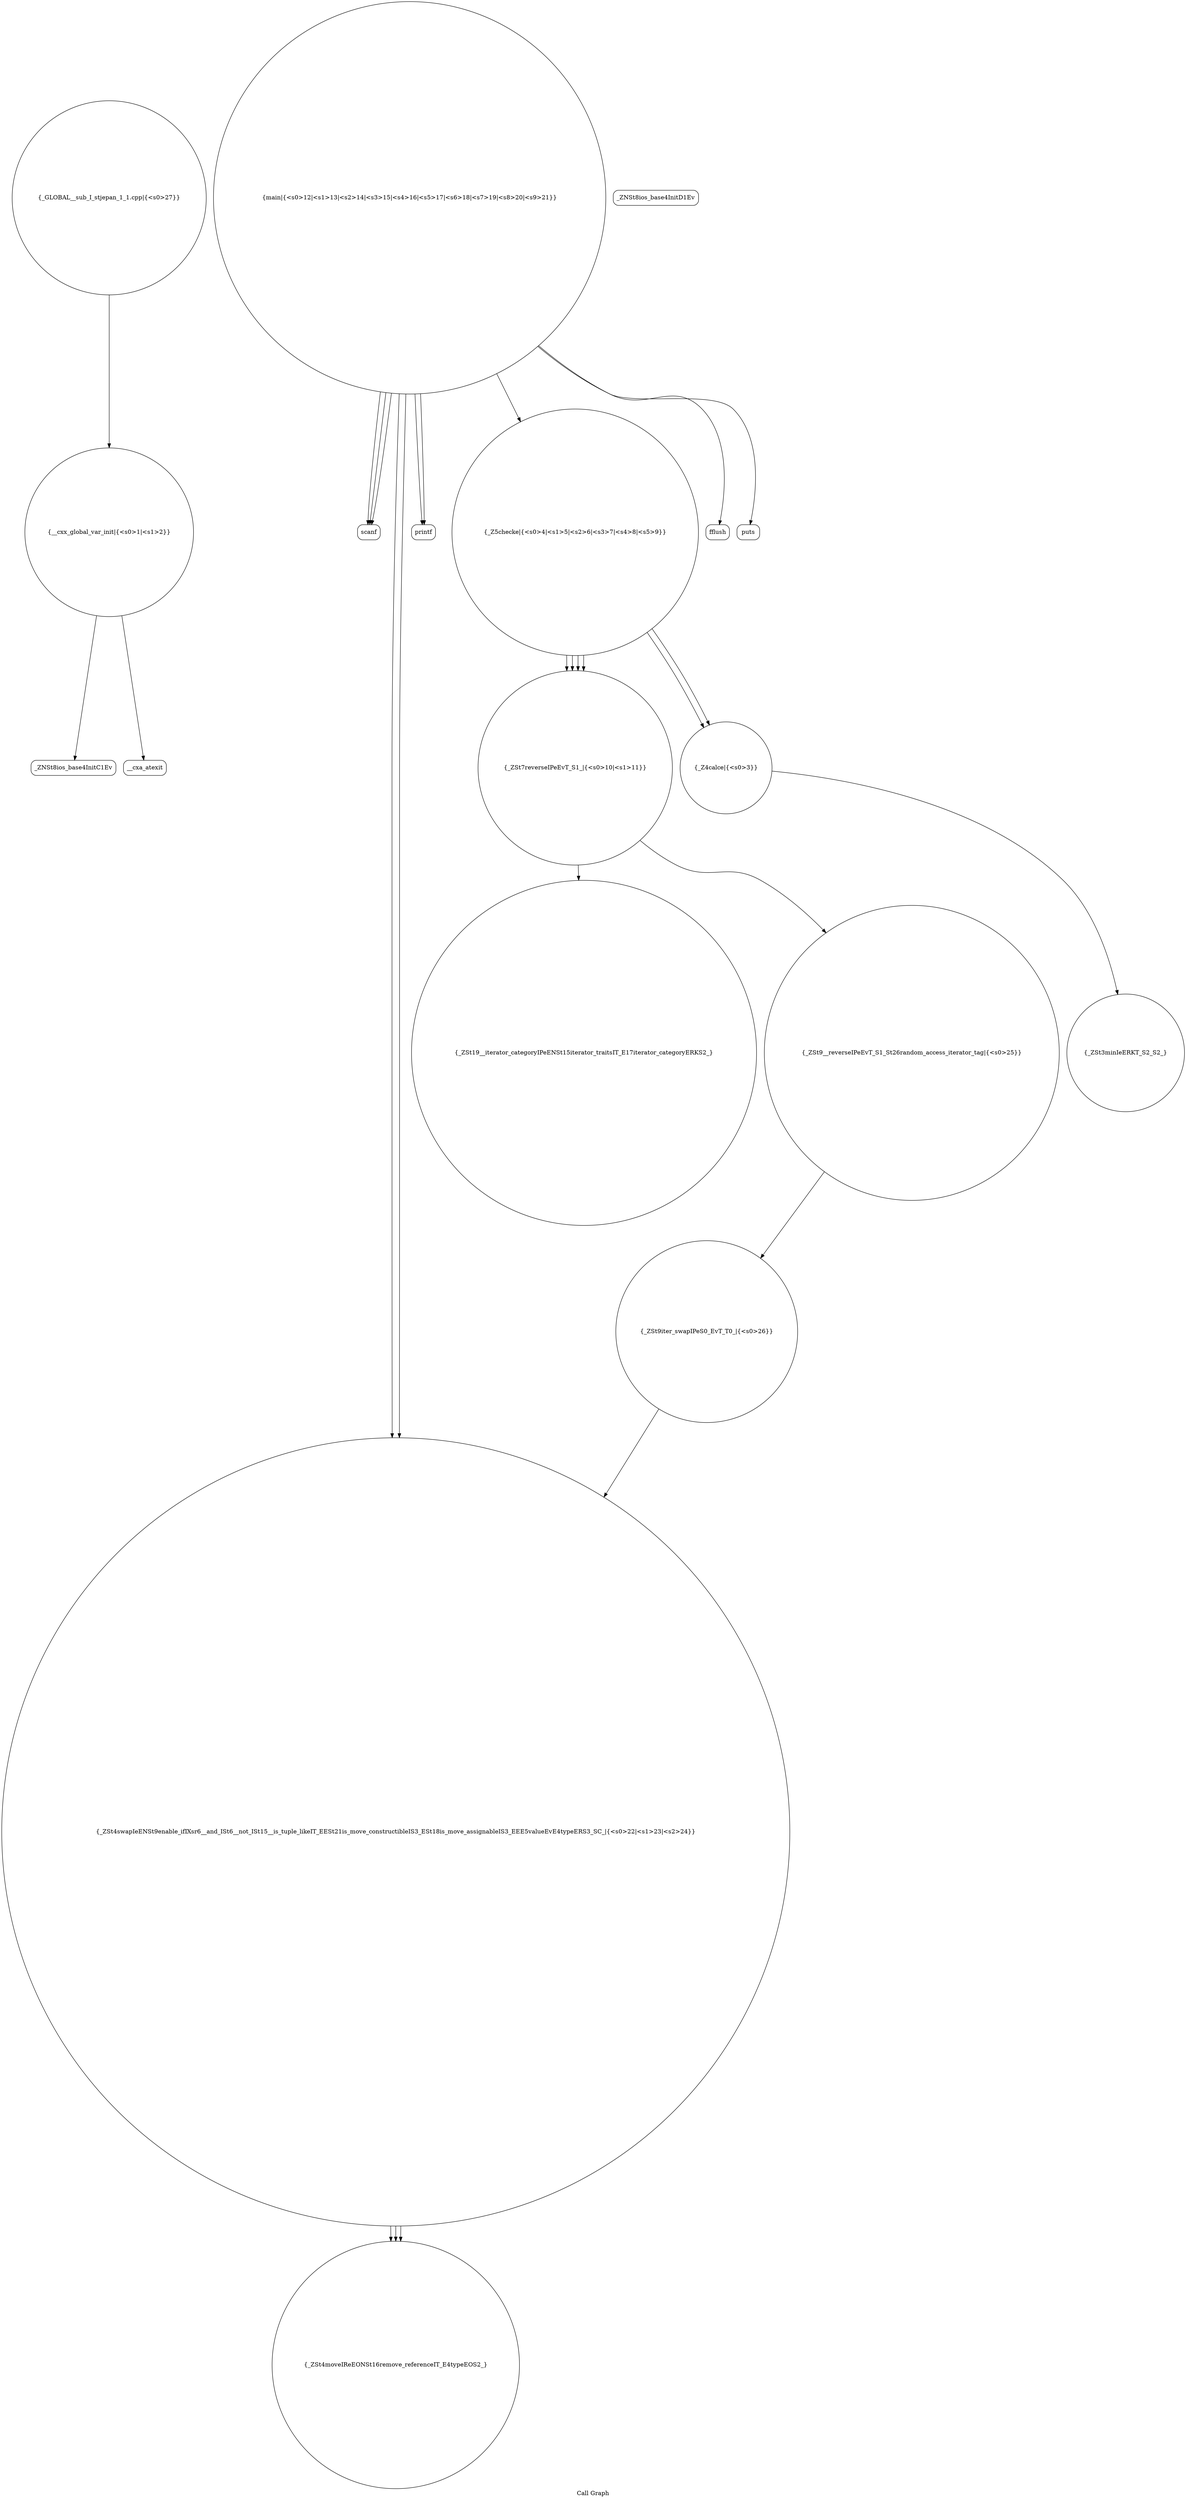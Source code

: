 digraph "Call Graph" {
	label="Call Graph";

	Node0x557b3e66f6e0 [shape=record,shape=circle,label="{__cxx_global_var_init|{<s0>1|<s1>2}}"];
	Node0x557b3e66f6e0:s0 -> Node0x557b3e66fb70[color=black];
	Node0x557b3e66f6e0:s1 -> Node0x557b3e66fc70[color=black];
	Node0x557b3e66fe70 [shape=record,shape=circle,label="{_ZSt7reverseIPeEvT_S1_|{<s0>10|<s1>11}}"];
	Node0x557b3e66fe70:s0 -> Node0x557b3e670270[color=black];
	Node0x557b3e66fe70:s1 -> Node0x557b3e6701f0[color=black];
	Node0x557b3e6701f0 [shape=record,shape=circle,label="{_ZSt9__reverseIPeEvT_S1_St26random_access_iterator_tag|{<s0>25}}"];
	Node0x557b3e6701f0:s0 -> Node0x557b3e6702f0[color=black];
	Node0x557b3e66fbf0 [shape=record,shape=Mrecord,label="{_ZNSt8ios_base4InitD1Ev}"];
	Node0x557b3e66ff70 [shape=record,shape=Mrecord,label="{scanf}"];
	Node0x557b3e6702f0 [shape=record,shape=circle,label="{_ZSt9iter_swapIPeS0_EvT_T0_|{<s0>26}}"];
	Node0x557b3e6702f0:s0 -> Node0x557b3e66fff0[color=black];
	Node0x557b3e66fcf0 [shape=record,shape=circle,label="{_Z4calce|{<s0>3}}"];
	Node0x557b3e66fcf0:s0 -> Node0x557b3e66fd70[color=black];
	Node0x557b3e670070 [shape=record,shape=Mrecord,label="{printf}"];
	Node0x557b3e6703f0 [shape=record,shape=circle,label="{_GLOBAL__sub_I_stjepan_1_1.cpp|{<s0>27}}"];
	Node0x557b3e6703f0:s0 -> Node0x557b3e66f6e0[color=black];
	Node0x557b3e66fdf0 [shape=record,shape=circle,label="{_Z5checke|{<s0>4|<s1>5|<s2>6|<s3>7|<s4>8|<s5>9}}"];
	Node0x557b3e66fdf0:s0 -> Node0x557b3e66fcf0[color=black];
	Node0x557b3e66fdf0:s1 -> Node0x557b3e66fe70[color=black];
	Node0x557b3e66fdf0:s2 -> Node0x557b3e66fe70[color=black];
	Node0x557b3e66fdf0:s3 -> Node0x557b3e66fcf0[color=black];
	Node0x557b3e66fdf0:s4 -> Node0x557b3e66fe70[color=black];
	Node0x557b3e66fdf0:s5 -> Node0x557b3e66fe70[color=black];
	Node0x557b3e670170 [shape=record,shape=Mrecord,label="{fflush}"];
	Node0x557b3e66fb70 [shape=record,shape=Mrecord,label="{_ZNSt8ios_base4InitC1Ev}"];
	Node0x557b3e66fef0 [shape=record,shape=circle,label="{main|{<s0>12|<s1>13|<s2>14|<s3>15|<s4>16|<s5>17|<s6>18|<s7>19|<s8>20|<s9>21}}"];
	Node0x557b3e66fef0:s0 -> Node0x557b3e66ff70[color=black];
	Node0x557b3e66fef0:s1 -> Node0x557b3e66ff70[color=black];
	Node0x557b3e66fef0:s2 -> Node0x557b3e66ff70[color=black];
	Node0x557b3e66fef0:s3 -> Node0x557b3e66fff0[color=black];
	Node0x557b3e66fef0:s4 -> Node0x557b3e66fff0[color=black];
	Node0x557b3e66fef0:s5 -> Node0x557b3e670070[color=black];
	Node0x557b3e66fef0:s6 -> Node0x557b3e6700f0[color=black];
	Node0x557b3e66fef0:s7 -> Node0x557b3e66fdf0[color=black];
	Node0x557b3e66fef0:s8 -> Node0x557b3e670070[color=black];
	Node0x557b3e66fef0:s9 -> Node0x557b3e670170[color=black];
	Node0x557b3e670270 [shape=record,shape=circle,label="{_ZSt19__iterator_categoryIPeENSt15iterator_traitsIT_E17iterator_categoryERKS2_}"];
	Node0x557b3e66fc70 [shape=record,shape=Mrecord,label="{__cxa_atexit}"];
	Node0x557b3e66fff0 [shape=record,shape=circle,label="{_ZSt4swapIeENSt9enable_ifIXsr6__and_ISt6__not_ISt15__is_tuple_likeIT_EESt21is_move_constructibleIS3_ESt18is_move_assignableIS3_EEE5valueEvE4typeERS3_SC_|{<s0>22|<s1>23|<s2>24}}"];
	Node0x557b3e66fff0:s0 -> Node0x557b3e670370[color=black];
	Node0x557b3e66fff0:s1 -> Node0x557b3e670370[color=black];
	Node0x557b3e66fff0:s2 -> Node0x557b3e670370[color=black];
	Node0x557b3e670370 [shape=record,shape=circle,label="{_ZSt4moveIReEONSt16remove_referenceIT_E4typeEOS2_}"];
	Node0x557b3e66fd70 [shape=record,shape=circle,label="{_ZSt3minIeERKT_S2_S2_}"];
	Node0x557b3e6700f0 [shape=record,shape=Mrecord,label="{puts}"];
}
